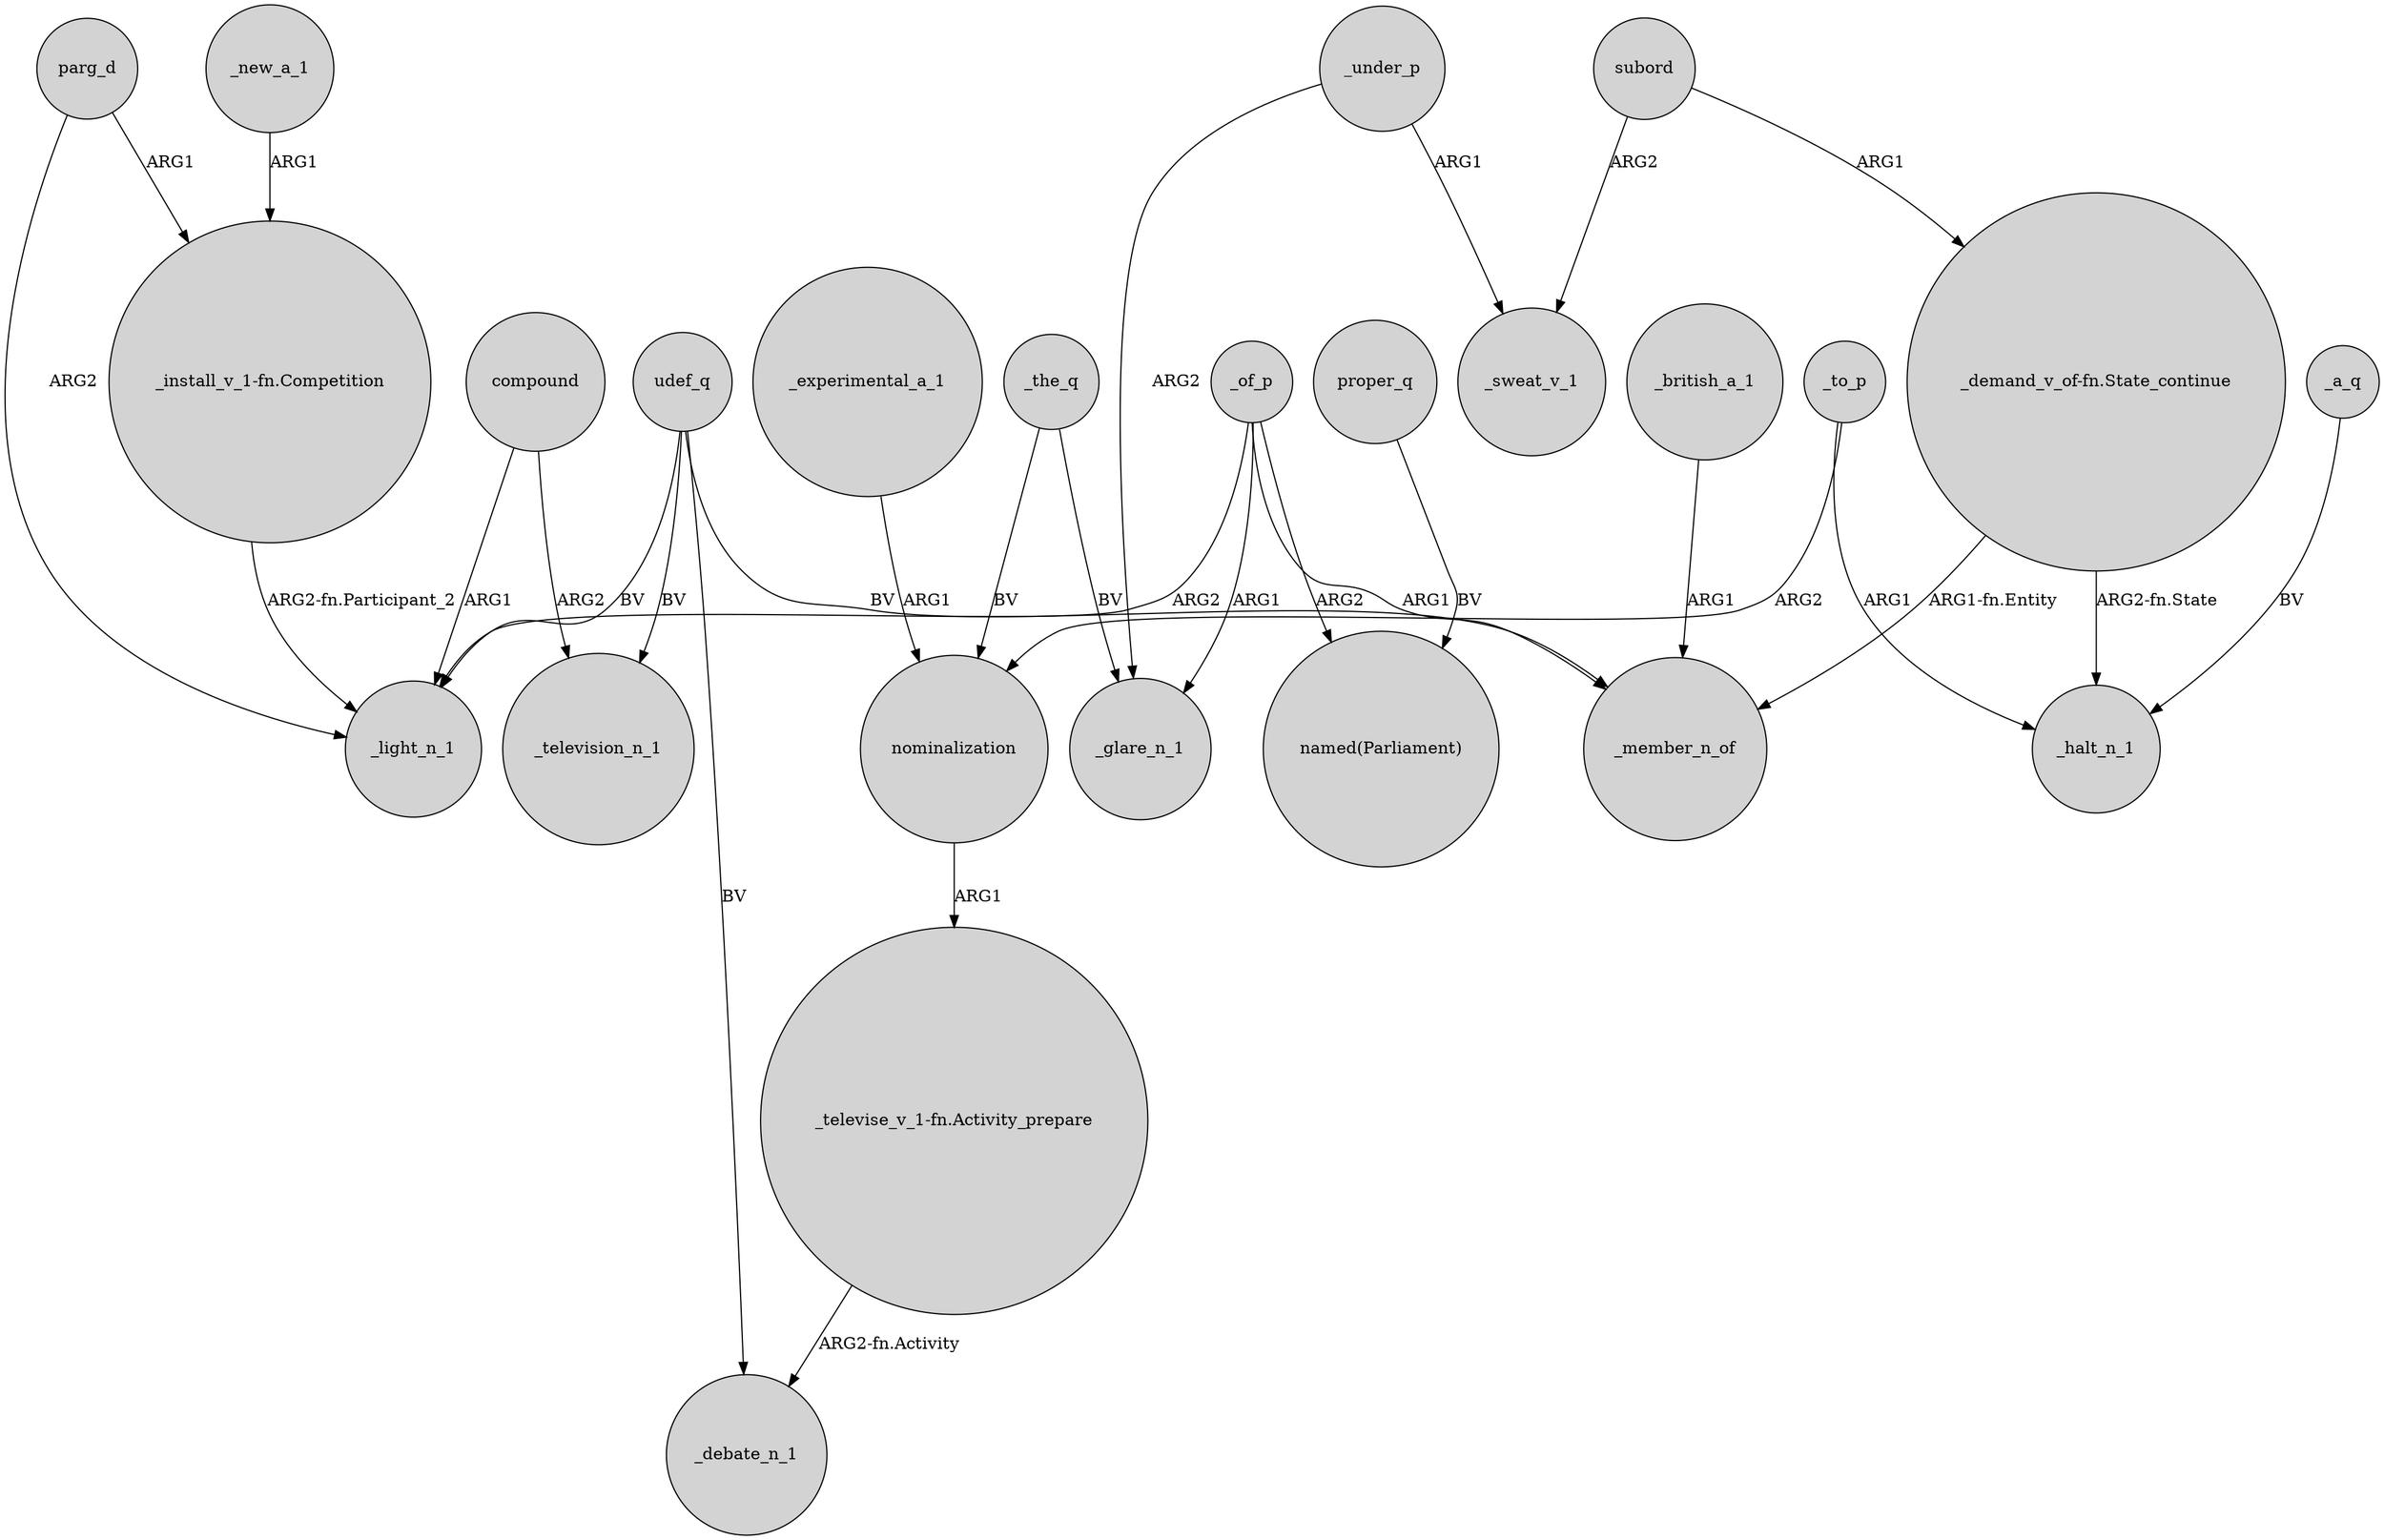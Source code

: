 digraph {
	node [shape=circle style=filled]
	_the_q -> nominalization [label=BV]
	_of_p -> _glare_n_1 [label=ARG1]
	udef_q -> _light_n_1 [label=BV]
	parg_d -> _light_n_1 [label=ARG2]
	udef_q -> _member_n_of [label=BV]
	udef_q -> _television_n_1 [label=BV]
	_a_q -> _halt_n_1 [label=BV]
	"_install_v_1-fn.Competition" -> _light_n_1 [label="ARG2-fn.Participant_2"]
	"_demand_v_of-fn.State_continue" -> _halt_n_1 [label="ARG2-fn.State"]
	proper_q -> "named(Parliament)" [label=BV]
	nominalization -> "_televise_v_1-fn.Activity_prepare" [label=ARG1]
	parg_d -> "_install_v_1-fn.Competition" [label=ARG1]
	"_demand_v_of-fn.State_continue" -> _member_n_of [label="ARG1-fn.Entity"]
	_of_p -> _member_n_of [label=ARG1]
	_new_a_1 -> "_install_v_1-fn.Competition" [label=ARG1]
	_under_p -> _sweat_v_1 [label=ARG1]
	_to_p -> nominalization [label=ARG2]
	compound -> _light_n_1 [label=ARG1]
	subord -> "_demand_v_of-fn.State_continue" [label=ARG1]
	_of_p -> _light_n_1 [label=ARG2]
	compound -> _television_n_1 [label=ARG2]
	_under_p -> _glare_n_1 [label=ARG2]
	udef_q -> _debate_n_1 [label=BV]
	_british_a_1 -> _member_n_of [label=ARG1]
	_of_p -> "named(Parliament)" [label=ARG2]
	_to_p -> _halt_n_1 [label=ARG1]
	subord -> _sweat_v_1 [label=ARG2]
	"_televise_v_1-fn.Activity_prepare" -> _debate_n_1 [label="ARG2-fn.Activity"]
	_the_q -> _glare_n_1 [label=BV]
	_experimental_a_1 -> nominalization [label=ARG1]
}
